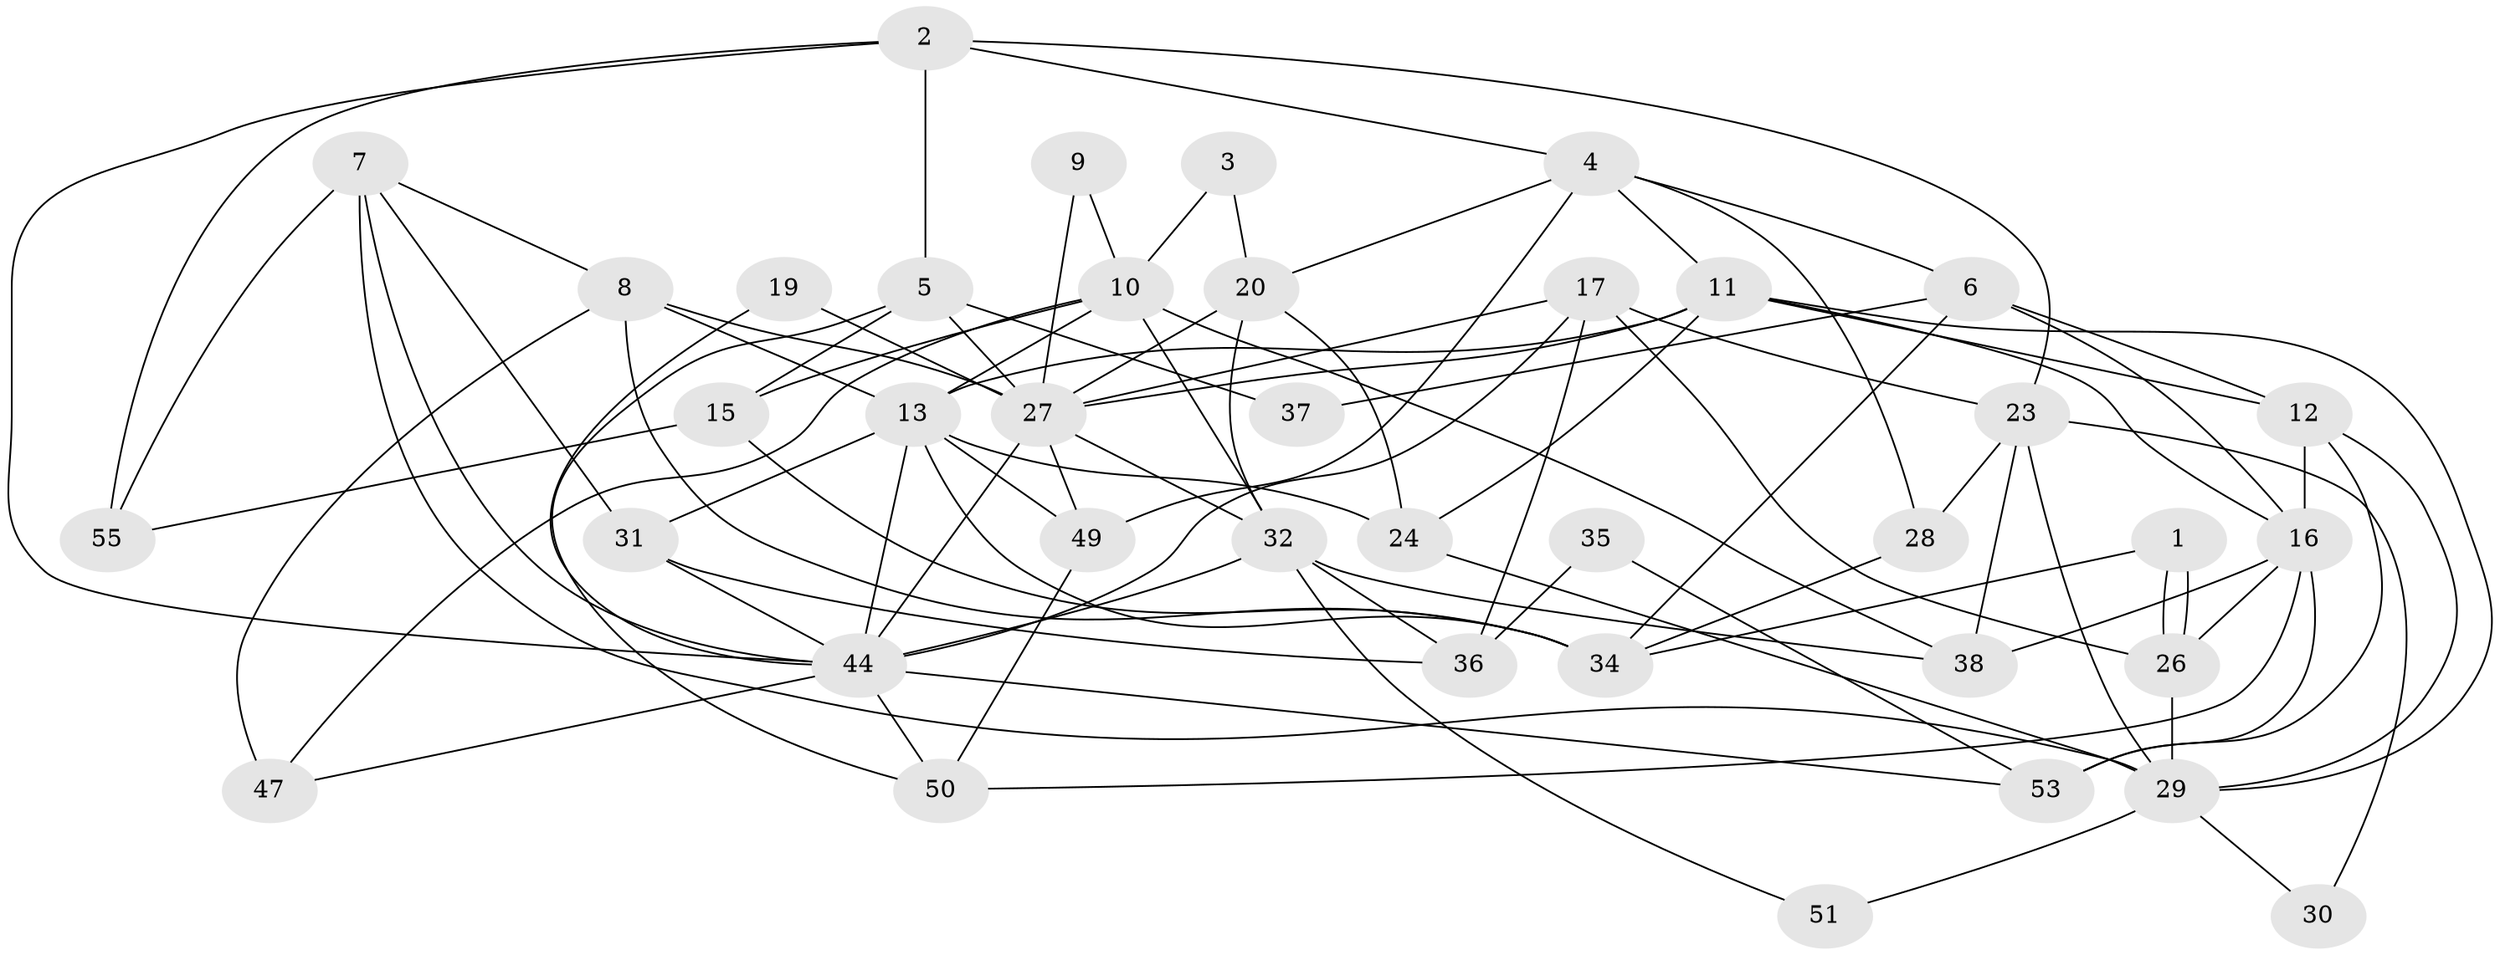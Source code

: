 // Generated by graph-tools (version 1.1) at 2025/52/02/27/25 19:52:07]
// undirected, 39 vertices, 93 edges
graph export_dot {
graph [start="1"]
  node [color=gray90,style=filled];
  1;
  2 [super="+54"];
  3;
  4 [super="+21"];
  5;
  6 [super="+18"];
  7 [super="+48"];
  8 [super="+42"];
  9;
  10 [super="+40"];
  11 [super="+45"];
  12 [super="+14"];
  13 [super="+22"];
  15;
  16 [super="+46"];
  17 [super="+43"];
  19;
  20 [super="+25"];
  23;
  24;
  26 [super="+52"];
  27 [super="+33"];
  28;
  29 [super="+39"];
  30;
  31;
  32 [super="+41"];
  34;
  35;
  36;
  37;
  38;
  44 [super="+56"];
  47;
  49;
  50;
  51;
  53;
  55;
  1 -- 26;
  1 -- 26;
  1 -- 34;
  2 -- 4;
  2 -- 55;
  2 -- 44;
  2 -- 5;
  2 -- 23;
  3 -- 10;
  3 -- 20;
  4 -- 6;
  4 -- 20;
  4 -- 49;
  4 -- 28;
  4 -- 11;
  5 -- 15;
  5 -- 37;
  5 -- 50;
  5 -- 27;
  6 -- 34;
  6 -- 12;
  6 -- 37;
  6 -- 16;
  7 -- 44;
  7 -- 31;
  7 -- 29;
  7 -- 8;
  7 -- 55;
  8 -- 34;
  8 -- 27;
  8 -- 13;
  8 -- 47;
  9 -- 27;
  9 -- 10;
  10 -- 47;
  10 -- 38;
  10 -- 15;
  10 -- 32;
  10 -- 13;
  11 -- 24;
  11 -- 16;
  11 -- 29;
  11 -- 27;
  11 -- 12;
  11 -- 13;
  12 -- 29;
  12 -- 53;
  12 -- 16;
  13 -- 31;
  13 -- 34;
  13 -- 44;
  13 -- 24;
  13 -- 49;
  15 -- 55;
  15 -- 34;
  16 -- 53 [weight=2];
  16 -- 50;
  16 -- 38;
  16 -- 26;
  17 -- 44;
  17 -- 36;
  17 -- 27;
  17 -- 23;
  17 -- 26;
  19 -- 27;
  19 -- 44;
  20 -- 27;
  20 -- 24;
  20 -- 32;
  23 -- 29;
  23 -- 28;
  23 -- 30;
  23 -- 38;
  24 -- 29;
  26 -- 29;
  27 -- 49;
  27 -- 44;
  27 -- 32;
  28 -- 34;
  29 -- 30;
  29 -- 51;
  31 -- 44;
  31 -- 36;
  32 -- 36;
  32 -- 44;
  32 -- 38;
  32 -- 51;
  35 -- 36;
  35 -- 53;
  44 -- 53;
  44 -- 50;
  44 -- 47;
  49 -- 50;
}
